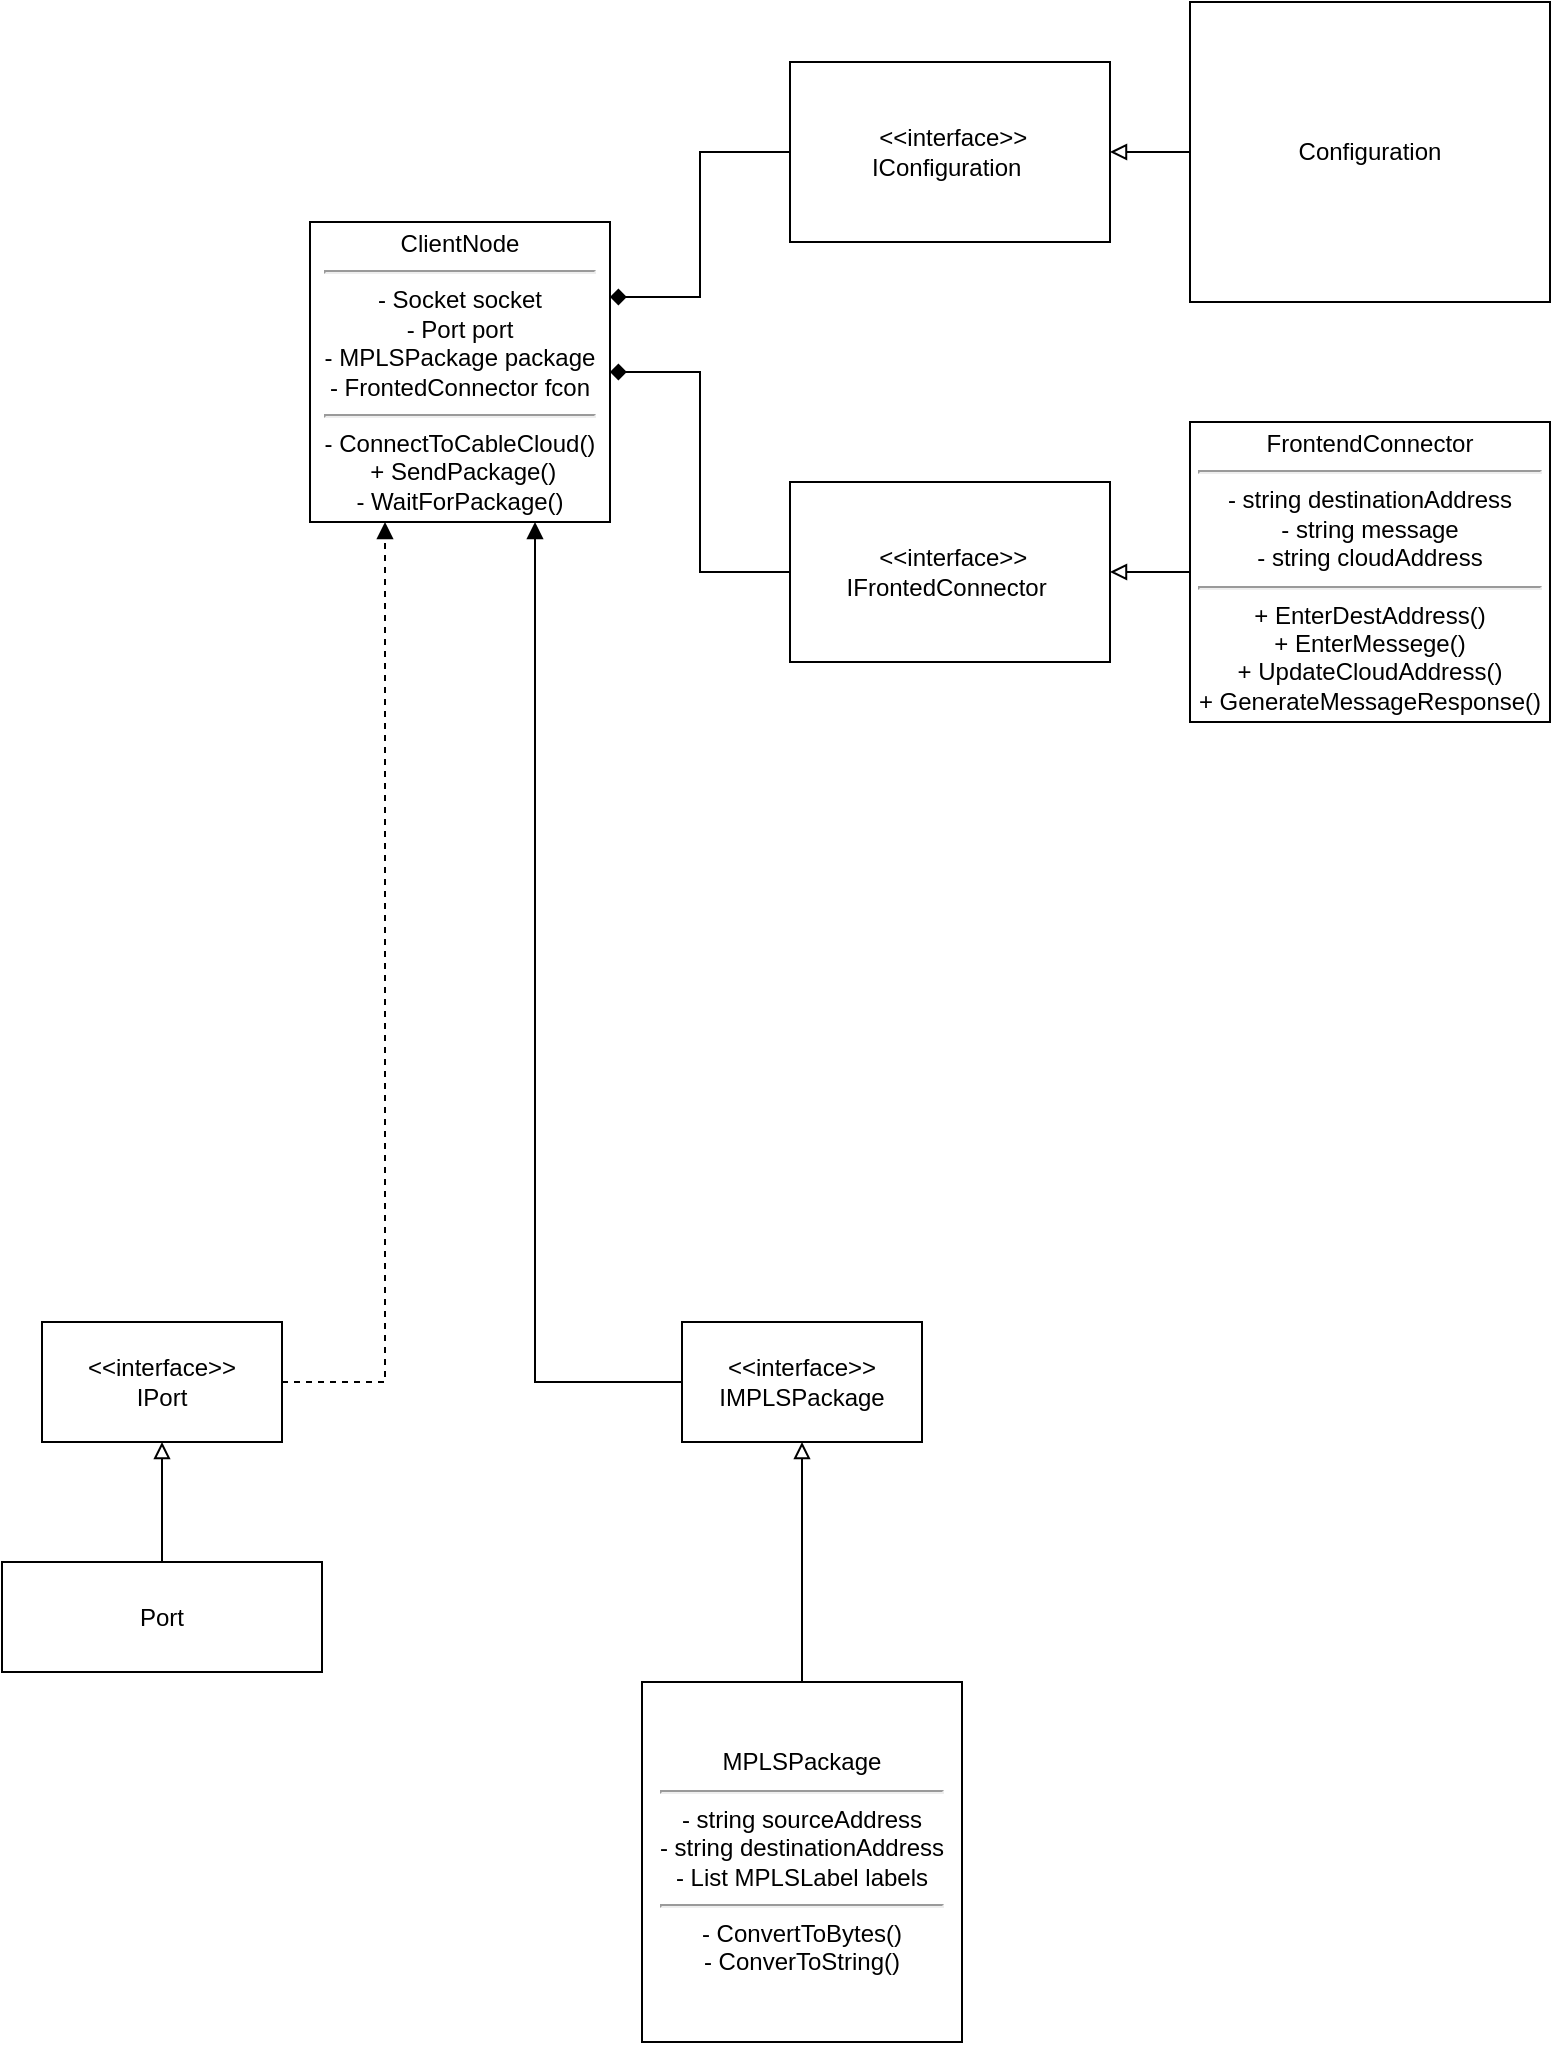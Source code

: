 <mxfile version="13.6.5">
    <diagram id="sO89FajrLJg07tGS2Y68" name="Page-1">
        <mxGraphModel dx="282" dy="2048" grid="1" gridSize="10" guides="1" tooltips="1" connect="1" arrows="1" fold="1" page="1" pageScale="1" pageWidth="827" pageHeight="1169" math="0" shadow="0">
            <root>
                <mxCell id="0"/>
                <mxCell id="1" parent="0"/>
                <mxCell id="2" value="ClientNode&lt;hr&gt;- Socket socket&lt;br&gt;- Port port&lt;br&gt;- MPLSPackage package&lt;br&gt;- FrontedConnector fcon&lt;br&gt;&lt;hr&gt;- ConnectToCableCloud()&lt;br&gt;&amp;nbsp;+ SendPackage()&lt;br&gt;- WaitForPackage()" style="rounded=0;whiteSpace=wrap;html=1;" parent="1" vertex="1">
                    <mxGeometry x="1034" y="50" width="150" height="150" as="geometry"/>
                </mxCell>
                <mxCell id="39" style="edgeStyle=orthogonalEdgeStyle;rounded=0;orthogonalLoop=1;jettySize=auto;html=1;endArrow=block;endFill=0;" edge="1" parent="1" source="3" target="16">
                    <mxGeometry relative="1" as="geometry"/>
                </mxCell>
                <mxCell id="3" value="&amp;nbsp;FrontendConnector&amp;nbsp;&lt;br&gt;&lt;hr&gt;- string destinationAddress&lt;br&gt;- string message&lt;br&gt;- string cloudAddress&lt;br&gt;&lt;hr&gt;+ EnterDestAddress()&lt;br&gt;+ EnterMessege()&lt;br&gt;+ UpdateCloudAddress()&lt;br&gt;+ GenerateMessageResponse()" style="rounded=0;whiteSpace=wrap;html=1;" parent="1" vertex="1">
                    <mxGeometry x="1474" y="150" width="180" height="150" as="geometry"/>
                </mxCell>
                <mxCell id="29" style="edgeStyle=orthogonalEdgeStyle;rounded=0;orthogonalLoop=1;jettySize=auto;html=1;endArrow=block;endFill=0;" edge="1" parent="1" source="6" target="24">
                    <mxGeometry relative="1" as="geometry"/>
                </mxCell>
                <mxCell id="6" value="Port" style="rounded=0;whiteSpace=wrap;html=1;" parent="1" vertex="1">
                    <mxGeometry x="880" y="720" width="160" height="55" as="geometry"/>
                </mxCell>
                <mxCell id="42" style="edgeStyle=orthogonalEdgeStyle;rounded=0;orthogonalLoop=1;jettySize=auto;html=1;endArrow=block;endFill=0;" edge="1" parent="1" source="14" target="41">
                    <mxGeometry relative="1" as="geometry"/>
                </mxCell>
                <mxCell id="14" value="MPLSPackage&lt;hr&gt;- string sourceAddress&lt;br&gt;- string destinationAddress&lt;br&gt;- List MPLSLabel labels&lt;hr&gt;- ConvertToBytes()&lt;br&gt;- ConverToString()" style="rounded=0;whiteSpace=wrap;html=1;" vertex="1" parent="1">
                    <mxGeometry x="1200" y="780" width="160" height="180" as="geometry"/>
                </mxCell>
                <mxCell id="40" style="edgeStyle=orthogonalEdgeStyle;rounded=0;orthogonalLoop=1;jettySize=auto;html=1;endArrow=diamond;endFill=1;" edge="1" parent="1" source="16" target="2">
                    <mxGeometry relative="1" as="geometry"/>
                </mxCell>
                <mxCell id="16" value="&amp;nbsp;&amp;lt;&amp;lt;interface&amp;gt;&amp;gt;&lt;br&gt;IFrontedConnector&amp;nbsp;" style="rounded=0;whiteSpace=wrap;html=1;" vertex="1" parent="1">
                    <mxGeometry x="1274" y="180" width="160" height="90" as="geometry"/>
                </mxCell>
                <mxCell id="56" style="edgeStyle=orthogonalEdgeStyle;rounded=0;orthogonalLoop=1;jettySize=auto;html=1;entryX=0.25;entryY=1;entryDx=0;entryDy=0;dashed=1;endArrow=block;endFill=1;" edge="1" parent="1" source="24" target="2">
                    <mxGeometry relative="1" as="geometry"/>
                </mxCell>
                <mxCell id="24" value="&amp;lt;&amp;lt;interface&amp;gt;&amp;gt;&lt;br&gt;IPort" style="rounded=0;whiteSpace=wrap;html=1;" vertex="1" parent="1">
                    <mxGeometry x="900" y="600" width="120" height="60" as="geometry"/>
                </mxCell>
                <mxCell id="57" style="edgeStyle=orthogonalEdgeStyle;rounded=0;orthogonalLoop=1;jettySize=auto;html=1;entryX=0.75;entryY=1;entryDx=0;entryDy=0;endArrow=block;endFill=1;" edge="1" parent="1" source="41" target="2">
                    <mxGeometry relative="1" as="geometry"/>
                </mxCell>
                <mxCell id="41" value="&amp;lt;&amp;lt;interface&amp;gt;&amp;gt;&lt;br&gt;IMPLSPackage" style="rounded=0;whiteSpace=wrap;html=1;" vertex="1" parent="1">
                    <mxGeometry x="1220" y="600" width="120" height="60" as="geometry"/>
                </mxCell>
                <mxCell id="52" style="edgeStyle=orthogonalEdgeStyle;rounded=0;orthogonalLoop=1;jettySize=auto;html=1;endArrow=block;endFill=0;" edge="1" source="53" target="54" parent="1">
                    <mxGeometry relative="1" as="geometry"/>
                </mxCell>
                <mxCell id="53" value="Configuration" style="rounded=0;whiteSpace=wrap;html=1;" vertex="1" parent="1">
                    <mxGeometry x="1474" y="-60" width="180" height="150" as="geometry"/>
                </mxCell>
                <mxCell id="55" style="edgeStyle=orthogonalEdgeStyle;rounded=0;orthogonalLoop=1;jettySize=auto;html=1;exitX=0;exitY=0.5;exitDx=0;exitDy=0;entryX=1;entryY=0.25;entryDx=0;entryDy=0;endArrow=diamond;endFill=1;dashed=1;strokeColor=none;" edge="1" parent="1" source="54" target="2">
                    <mxGeometry relative="1" as="geometry"/>
                </mxCell>
                <mxCell id="58" style="edgeStyle=orthogonalEdgeStyle;rounded=0;orthogonalLoop=1;jettySize=auto;html=1;entryX=1;entryY=0.25;entryDx=0;entryDy=0;endArrow=diamond;endFill=1;" edge="1" parent="1" source="54" target="2">
                    <mxGeometry relative="1" as="geometry"/>
                </mxCell>
                <mxCell id="54" value="&amp;nbsp;&amp;lt;&amp;lt;interface&amp;gt;&amp;gt;&lt;br&gt;IConfiguration&amp;nbsp;" style="rounded=0;whiteSpace=wrap;html=1;" vertex="1" parent="1">
                    <mxGeometry x="1274" y="-30" width="160" height="90" as="geometry"/>
                </mxCell>
            </root>
        </mxGraphModel>
    </diagram>
</mxfile>
